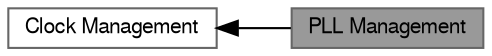 digraph "PLL Management"
{
 // LATEX_PDF_SIZE
  bgcolor="transparent";
  edge [fontname=FreeSans,fontsize=10,labelfontname=FreeSans,labelfontsize=10];
  node [fontname=FreeSans,fontsize=10,shape=box,height=0.2,width=0.4];
  rankdir=LR;
  Node2 [label="Clock Management",height=0.2,width=0.4,color="grey40", fillcolor="white", style="filled",URL="$group__clk__group.html",tooltip=" "];
  Node1 [label="PLL Management",height=0.2,width=0.4,color="gray40", fillcolor="grey60", style="filled", fontcolor="black",tooltip="This group contains functions and definitions related to configuring and enabling/disabling on-chip P..."];
  Node2->Node1 [shape=plaintext, dir="back", style="solid"];
}
